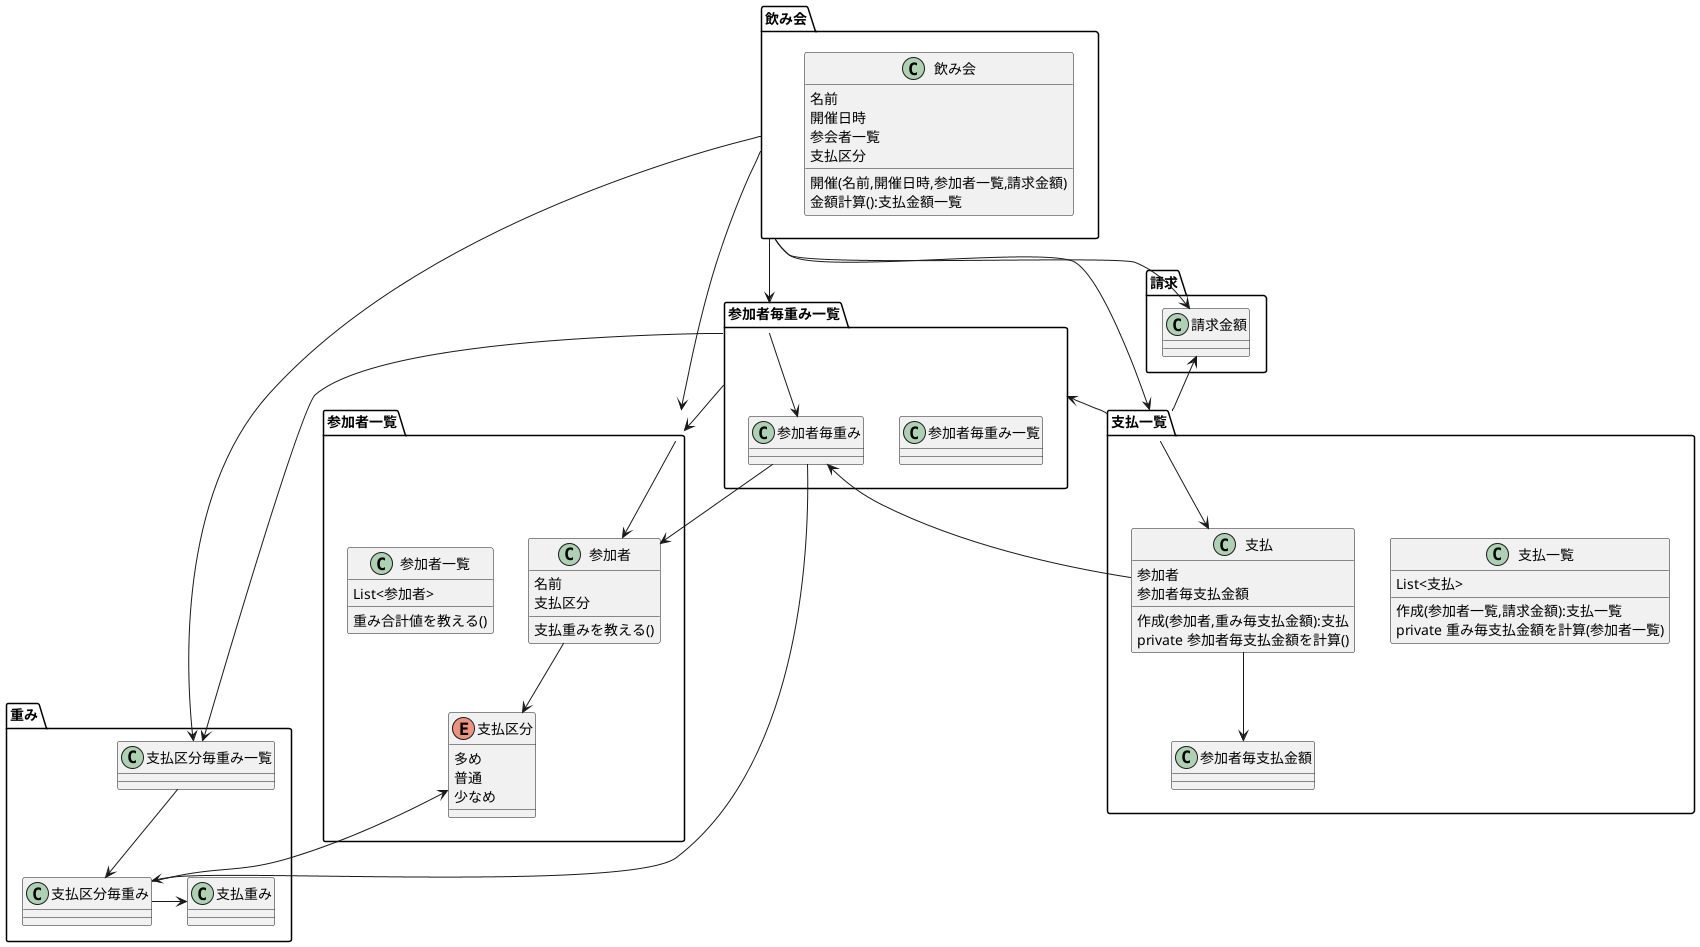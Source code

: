 @startuml

/'
class 幹事{
}
'/

package 飲み会{

class 飲み会 {
名前
開催日時
参会者一覧
支払区分
'幹事
開催(名前,開催日時,参加者一覧,請求金額)
'参加者追加()
金額計算():支払金額一覧
}


}


package 請求{

class 請求金額{
}

}



package 参加者一覧{
class 参加者{
名前
'飲み会
支払区分
支払重みを教える()
}

class 参加者一覧{
List<参加者>
重み合計値を教える()
}

enum 支払区分{
多め
普通
少なめ
}

}


package 重み{
'class 重み毎支払金額{
'}
class 支払重み{
}
class 支払区分毎重み{
}
class 支払区分毎重み一覧{
}

}

package 支払一覧{
class 支払一覧{
List<支払>
作成(参加者一覧,請求金額):支払一覧
private 重み毎支払金額を計算(参加者一覧)
}

class 支払{
参加者
参加者毎支払金額
作成(参加者,重み毎支払金額):支払
private 参加者毎支払金額を計算()
}


class 参加者毎支払金額{
}


}

package 参加者毎重み一覧{
class 参加者毎重み一覧{
}
class 参加者毎重み{
}

}



飲み会  -d-> 参加者一覧
飲み会 -d-> 請求金額
飲み会 -d-> 支払一覧
飲み会 -d-> 参加者毎重み一覧
飲み会 -d-> 支払区分毎重み一覧

参加者一覧 -d-> 参加者
参加者 -d-> 支払区分

'支払区分 -d-> 支払重み


支払一覧 -u-> 参加者毎重み一覧
支払一覧 -d-> 支払
支払一覧 -u-> 請求金額

支払 -d-> 参加者毎重み
支払 -d-> 参加者毎支払金額


支払区分毎重み -> 支払重み
支払区分毎重み -u-> 支払区分

支払区分毎重み一覧 -d->支払区分毎重み


参加者毎重み一覧 -d-> 参加者毎重み
参加者毎重み一覧 -d-> 支払区分毎重み一覧
参加者毎重み一覧 -d-> 参加者一覧

参加者毎重み -d-> 支払区分毎重み
参加者毎重み -d-> 参加者

@enduml
